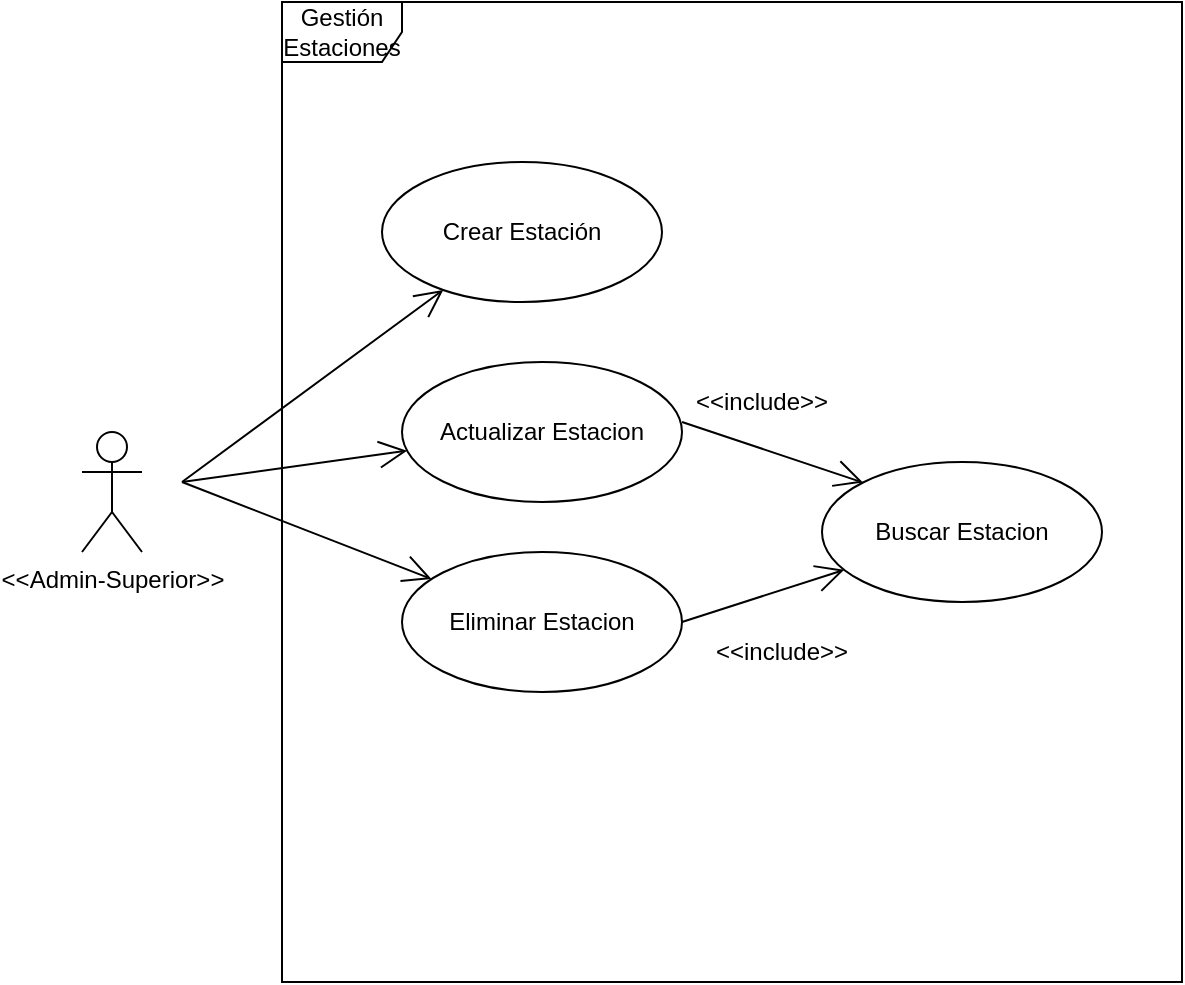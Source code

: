 <mxfile version="21.2.8" type="device">
  <diagram name="Página-1" id="dfHO47jalvIyfnMXlgef">
    <mxGraphModel dx="466" dy="831" grid="1" gridSize="10" guides="1" tooltips="1" connect="1" arrows="1" fold="1" page="1" pageScale="1" pageWidth="1169" pageHeight="827" math="0" shadow="0">
      <root>
        <mxCell id="0" />
        <mxCell id="1" parent="0" />
        <mxCell id="mJa_8qKbHWOaNXdox6TK-1" value="&amp;lt;&amp;lt;Admin-Superior&amp;gt;&amp;gt;" style="shape=umlActor;verticalLabelPosition=bottom;verticalAlign=top;html=1;" vertex="1" parent="1">
          <mxGeometry x="110" y="335" width="30" height="60" as="geometry" />
        </mxCell>
        <mxCell id="mJa_8qKbHWOaNXdox6TK-2" value="Gestión&lt;br&gt;Estaciones" style="shape=umlFrame;whiteSpace=wrap;html=1;pointerEvents=0;" vertex="1" parent="1">
          <mxGeometry x="210" y="120" width="450" height="490" as="geometry" />
        </mxCell>
        <mxCell id="mJa_8qKbHWOaNXdox6TK-7" value="" style="endArrow=open;endFill=1;endSize=12;html=1;rounded=0;" edge="1" parent="1" target="mJa_8qKbHWOaNXdox6TK-6">
          <mxGeometry width="160" relative="1" as="geometry">
            <mxPoint x="160" y="360" as="sourcePoint" />
            <mxPoint x="320" y="360" as="targetPoint" />
          </mxGeometry>
        </mxCell>
        <mxCell id="mJa_8qKbHWOaNXdox6TK-6" value="Crear Estación" style="ellipse;whiteSpace=wrap;html=1;" vertex="1" parent="1">
          <mxGeometry x="260" y="200" width="140" height="70" as="geometry" />
        </mxCell>
        <mxCell id="mJa_8qKbHWOaNXdox6TK-10" value="" style="endArrow=open;endFill=1;endSize=12;html=1;rounded=0;" edge="1" parent="1" target="mJa_8qKbHWOaNXdox6TK-11">
          <mxGeometry width="160" relative="1" as="geometry">
            <mxPoint x="160" y="360" as="sourcePoint" />
            <mxPoint x="330" y="460" as="targetPoint" />
          </mxGeometry>
        </mxCell>
        <mxCell id="mJa_8qKbHWOaNXdox6TK-11" value="Actualizar Estacion" style="ellipse;whiteSpace=wrap;html=1;" vertex="1" parent="1">
          <mxGeometry x="270" y="300" width="140" height="70" as="geometry" />
        </mxCell>
        <mxCell id="mJa_8qKbHWOaNXdox6TK-12" value="" style="endArrow=open;endFill=1;endSize=12;html=1;rounded=0;" edge="1" parent="1" target="mJa_8qKbHWOaNXdox6TK-13">
          <mxGeometry width="160" relative="1" as="geometry">
            <mxPoint x="160" y="360" as="sourcePoint" />
            <mxPoint x="330" y="555" as="targetPoint" />
          </mxGeometry>
        </mxCell>
        <mxCell id="mJa_8qKbHWOaNXdox6TK-13" value="Eliminar Estacion" style="ellipse;whiteSpace=wrap;html=1;" vertex="1" parent="1">
          <mxGeometry x="270" y="395" width="140" height="70" as="geometry" />
        </mxCell>
        <mxCell id="mJa_8qKbHWOaNXdox6TK-14" value="" style="endArrow=open;endFill=1;endSize=12;html=1;rounded=0;" edge="1" parent="1" target="mJa_8qKbHWOaNXdox6TK-15">
          <mxGeometry width="160" relative="1" as="geometry">
            <mxPoint x="410" y="430" as="sourcePoint" />
            <mxPoint x="530" y="430" as="targetPoint" />
          </mxGeometry>
        </mxCell>
        <mxCell id="mJa_8qKbHWOaNXdox6TK-15" value="Buscar Estacion" style="ellipse;whiteSpace=wrap;html=1;" vertex="1" parent="1">
          <mxGeometry x="480" y="350" width="140" height="70" as="geometry" />
        </mxCell>
        <mxCell id="mJa_8qKbHWOaNXdox6TK-16" value="&amp;lt;&amp;lt;include&amp;gt;&amp;gt;" style="text;html=1;strokeColor=none;fillColor=none;align=center;verticalAlign=middle;whiteSpace=wrap;rounded=0;" vertex="1" parent="1">
          <mxGeometry x="430" y="430" width="60" height="30" as="geometry" />
        </mxCell>
        <mxCell id="mJa_8qKbHWOaNXdox6TK-17" value="" style="endArrow=open;endFill=1;endSize=12;html=1;rounded=0;entryX=0;entryY=0;entryDx=0;entryDy=0;" edge="1" parent="1" target="mJa_8qKbHWOaNXdox6TK-15">
          <mxGeometry width="160" relative="1" as="geometry">
            <mxPoint x="410" y="330" as="sourcePoint" />
            <mxPoint x="570" y="330" as="targetPoint" />
          </mxGeometry>
        </mxCell>
        <mxCell id="mJa_8qKbHWOaNXdox6TK-18" value="&amp;lt;&amp;lt;include&amp;gt;&amp;gt;" style="text;html=1;strokeColor=none;fillColor=none;align=center;verticalAlign=middle;whiteSpace=wrap;rounded=0;" vertex="1" parent="1">
          <mxGeometry x="420" y="305" width="60" height="30" as="geometry" />
        </mxCell>
      </root>
    </mxGraphModel>
  </diagram>
</mxfile>
